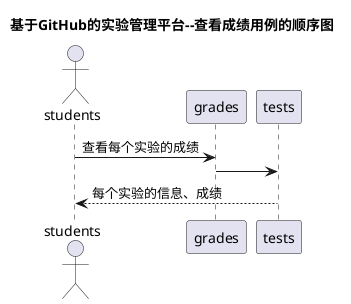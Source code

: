 @startuml
title 基于GitHub的实验管理平台--查看成绩用例的顺序图
actor students
students -> grades: 查看每个实验的成绩
grades -> tests
tests --> students:每个实验的信息、成绩
@enduml